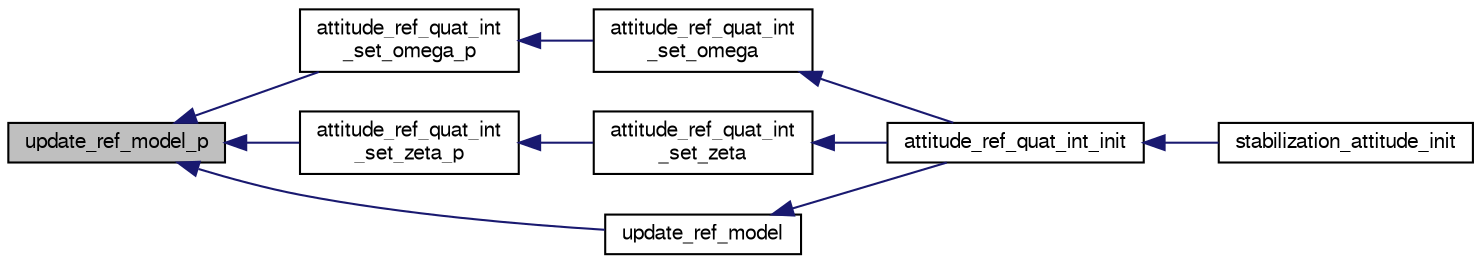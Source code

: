 digraph "update_ref_model_p"
{
  edge [fontname="FreeSans",fontsize="10",labelfontname="FreeSans",labelfontsize="10"];
  node [fontname="FreeSans",fontsize="10",shape=record];
  rankdir="LR";
  Node1 [label="update_ref_model_p",height=0.2,width=0.4,color="black", fillcolor="grey75", style="filled", fontcolor="black"];
  Node1 -> Node2 [dir="back",color="midnightblue",fontsize="10",style="solid",fontname="FreeSans"];
  Node2 [label="attitude_ref_quat_int\l_set_omega_p",height=0.2,width=0.4,color="black", fillcolor="white", style="filled",URL="$stabilization__attitude__ref__quat__int_8h.html#aad3ceb824cfaf2e86ca52268af9d4774"];
  Node2 -> Node3 [dir="back",color="midnightblue",fontsize="10",style="solid",fontname="FreeSans"];
  Node3 [label="attitude_ref_quat_int\l_set_omega",height=0.2,width=0.4,color="black", fillcolor="white", style="filled",URL="$stabilization__attitude__ref__quat__int_8h.html#a9ffbc82d672291b5778307b01010d1f0"];
  Node3 -> Node4 [dir="back",color="midnightblue",fontsize="10",style="solid",fontname="FreeSans"];
  Node4 [label="attitude_ref_quat_int_init",height=0.2,width=0.4,color="black", fillcolor="white", style="filled",URL="$stabilization__attitude__ref__quat__int_8h.html#a7944325a332759a00c54a72a263d9a92"];
  Node4 -> Node5 [dir="back",color="midnightblue",fontsize="10",style="solid",fontname="FreeSans"];
  Node5 [label="stabilization_attitude_init",height=0.2,width=0.4,color="black", fillcolor="white", style="filled",URL="$stabilization__attitude__quat__int_8c.html#a03d27593d891182c04fc5337766733d1",tooltip="stabilization_attitude_init "];
  Node1 -> Node6 [dir="back",color="midnightblue",fontsize="10",style="solid",fontname="FreeSans"];
  Node6 [label="attitude_ref_quat_int\l_set_zeta_p",height=0.2,width=0.4,color="black", fillcolor="white", style="filled",URL="$stabilization__attitude__ref__quat__int_8h.html#ac83375d5a340cc057ac1676ab343072f"];
  Node6 -> Node7 [dir="back",color="midnightblue",fontsize="10",style="solid",fontname="FreeSans"];
  Node7 [label="attitude_ref_quat_int\l_set_zeta",height=0.2,width=0.4,color="black", fillcolor="white", style="filled",URL="$stabilization__attitude__ref__quat__int_8h.html#a956440bfffc58d489aee036160a1d40e"];
  Node7 -> Node4 [dir="back",color="midnightblue",fontsize="10",style="solid",fontname="FreeSans"];
  Node1 -> Node8 [dir="back",color="midnightblue",fontsize="10",style="solid",fontname="FreeSans"];
  Node8 [label="update_ref_model",height=0.2,width=0.4,color="black", fillcolor="white", style="filled",URL="$stabilization__attitude__ref__quat__int_8c.html#a6bedc159cb8a8c40bc1ea0b3a5c7af06"];
  Node8 -> Node4 [dir="back",color="midnightblue",fontsize="10",style="solid",fontname="FreeSans"];
}
